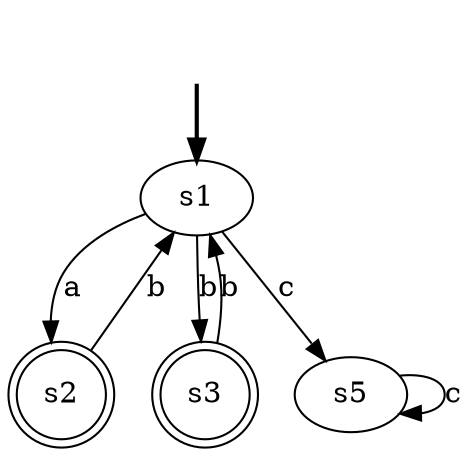 digraph {
	fake [style=invisible]
	s2 [shape=doublecircle]
	s3 [shape=doublecircle]
	s1 [root=true]
	s5
	fake -> s1 [style=bold]
	s5 -> s5 [label=c]
	s1 -> s2 [label=a]
	s1 -> s3 [label=b]
	s1 -> s5 [label=c]
	s3 -> s1 [label=b]
	s2 -> s1 [label=b]
}
